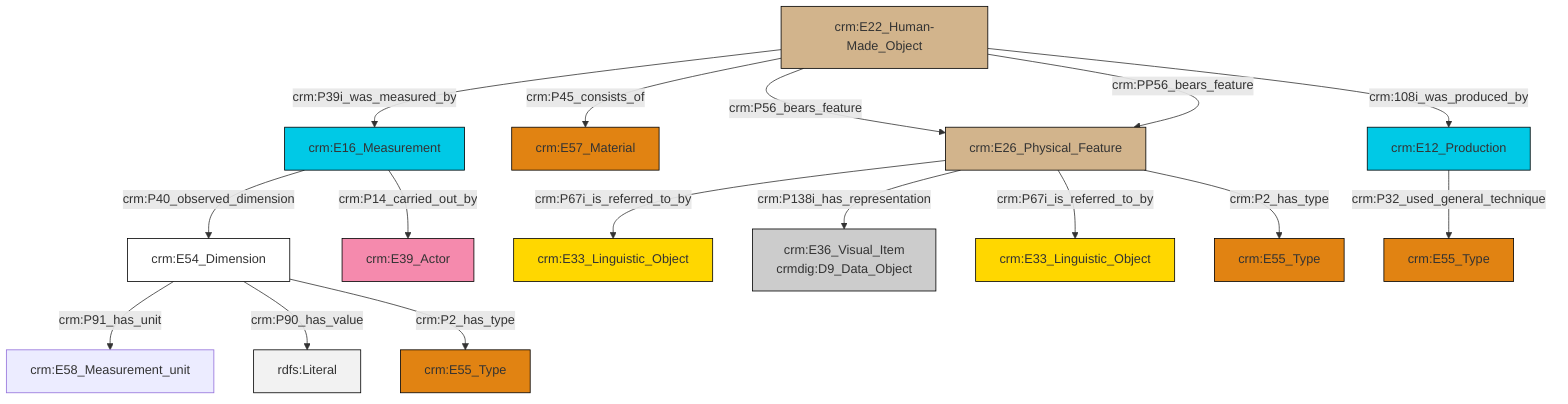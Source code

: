 graph TD
classDef Literal fill:#f2f2f2,stroke:#000000;
classDef CRM_Entity fill:#FFFFFF,stroke:#000000;
classDef Temporal_Entity fill:#00C9E6, stroke:#000000;
classDef Type fill:#E18312, stroke:#000000;
classDef Time-Span fill:#2C9C91, stroke:#000000;
classDef Appellation fill:#FFEB7F, stroke:#000000;
classDef Place fill:#008836, stroke:#000000;
classDef Persistent_Item fill:#B266B2, stroke:#000000;
classDef Conceptual_Object fill:#FFD700, stroke:#000000;
classDef Physical_Thing fill:#D2B48C, stroke:#000000;
classDef Actor fill:#f58aad, stroke:#000000;
classDef PC_Classes fill:#4ce600, stroke:#000000;
classDef Multi fill:#cccccc,stroke:#000000;

0["crm:E26_Physical_Feature"]:::Physical_Thing -->|crm:P67i_is_referred_to_by| 1["crm:E33_Linguistic_Object"]:::Conceptual_Object
2["crm:E16_Measurement"]:::Temporal_Entity -->|crm:P40_observed_dimension| 3["crm:E54_Dimension"]:::CRM_Entity
2["crm:E16_Measurement"]:::Temporal_Entity -->|crm:P14_carried_out_by| 13["crm:E39_Actor"]:::Actor
18["crm:E22_Human-Made_Object"]:::Physical_Thing -->|crm:P39i_was_measured_by| 2["crm:E16_Measurement"]:::Temporal_Entity
18["crm:E22_Human-Made_Object"]:::Physical_Thing -->|crm:P45_consists_of| 11["crm:E57_Material"]:::Type
0["crm:E26_Physical_Feature"]:::Physical_Thing -->|crm:P138i_has_representation| 16["crm:E36_Visual_Item<br>crmdig:D9_Data_Object"]:::Multi
18["crm:E22_Human-Made_Object"]:::Physical_Thing -->|crm:P56_bears_feature| 0["crm:E26_Physical_Feature"]:::Physical_Thing
18["crm:E22_Human-Made_Object"]:::Physical_Thing -->|crm:PP56_bears_feature| 0["crm:E26_Physical_Feature"]:::Physical_Thing
18["crm:E22_Human-Made_Object"]:::Physical_Thing -->|crm:108i_was_produced_by| 8["crm:E12_Production"]:::Temporal_Entity
0["crm:E26_Physical_Feature"]:::Physical_Thing -->|crm:P67i_is_referred_to_by| 14["crm:E33_Linguistic_Object"]:::Conceptual_Object
8["crm:E12_Production"]:::Temporal_Entity -->|crm:P32_used_general_technique| 26["crm:E55_Type"]:::Type
0["crm:E26_Physical_Feature"]:::Physical_Thing -->|crm:P2_has_type| 6["crm:E55_Type"]:::Type
3["crm:E54_Dimension"]:::CRM_Entity -->|crm:P91_has_unit| 24["crm:E58_Measurement_unit"]:::Default
3["crm:E54_Dimension"]:::CRM_Entity -->|crm:P90_has_value| 29[rdfs:Literal]:::Literal
3["crm:E54_Dimension"]:::CRM_Entity -->|crm:P2_has_type| 19["crm:E55_Type"]:::Type